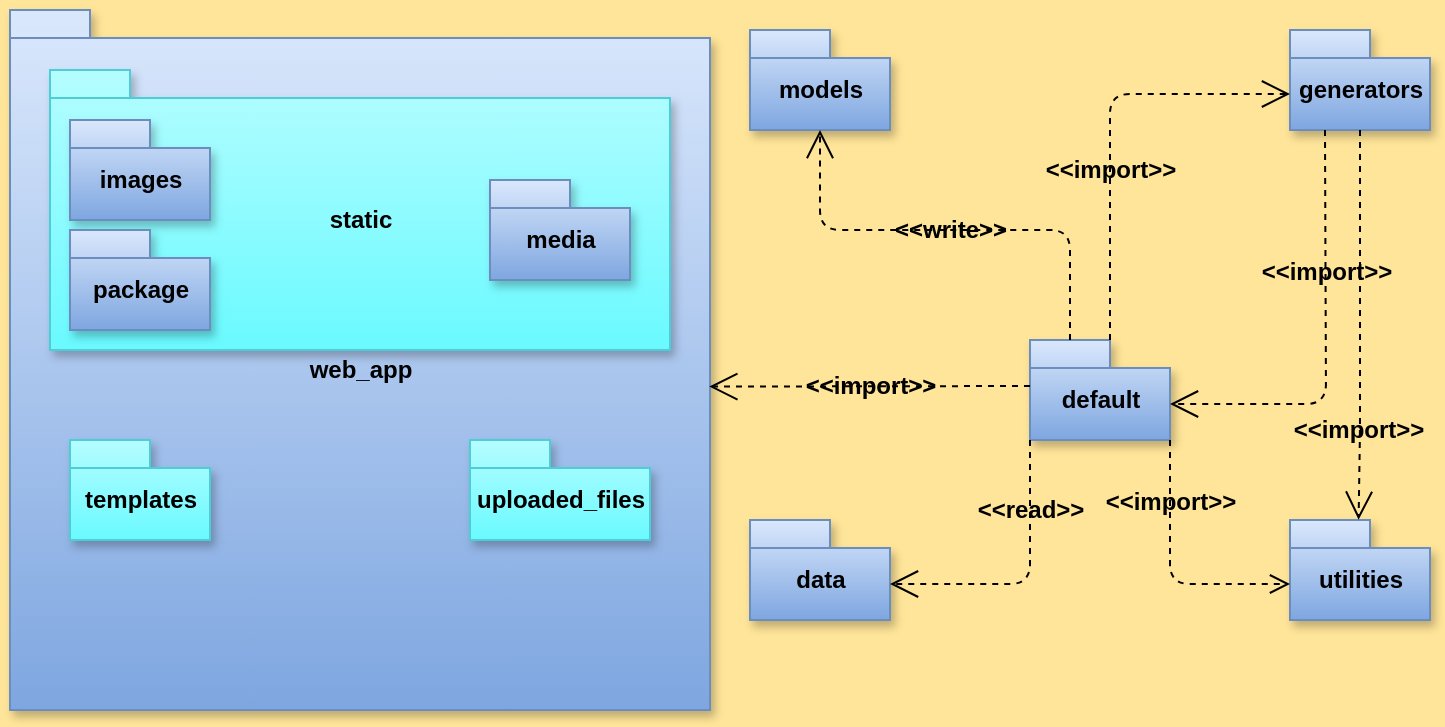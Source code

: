 <mxfile version="12.2.2" type="device" pages="1"><diagram id="_3cxHjP8dTEg7yK83Jl5" name="Page-1"><mxGraphModel dx="842" dy="483" grid="1" gridSize="10" guides="1" tooltips="1" connect="1" arrows="1" fold="1" page="0" pageScale="1" pageWidth="850" pageHeight="1100" background="#FFE599" math="0" shadow="0"><root><mxCell id="0"/><mxCell id="1" parent="0"/><mxCell id="nvVXnjBFK2RBCTYE7WEM-3" value="utilities" style="shape=folder;fontStyle=1;spacingTop=10;tabWidth=40;tabHeight=14;tabPosition=left;html=1;gradientColor=#7ea6e0;fillColor=#dae8fc;strokeColor=#6c8ebf;shadow=1;" parent="1" vertex="1"><mxGeometry x="760" y="485" width="70" height="50" as="geometry"/></mxCell><mxCell id="nvVXnjBFK2RBCTYE7WEM-4" value="generators" style="shape=folder;fontStyle=1;spacingTop=10;tabWidth=40;tabHeight=14;tabPosition=left;html=1;gradientColor=#7ea6e0;fillColor=#dae8fc;strokeColor=#6c8ebf;shadow=1;fontSize=12;" parent="1" vertex="1"><mxGeometry x="760" y="240" width="70" height="50" as="geometry"/></mxCell><mxCell id="nvVXnjBFK2RBCTYE7WEM-5" value="&amp;lt;&amp;lt;import&amp;gt;&amp;gt;" style="endArrow=open;endSize=12;dashed=1;html=1;exitX=0.5;exitY=1;exitDx=0;exitDy=0;exitPerimeter=0;entryX=0.49;entryY=-0.003;entryDx=0;entryDy=0;entryPerimeter=0;fontSize=12;fontStyle=1;labelBackgroundColor=none;" parent="1" source="nvVXnjBFK2RBCTYE7WEM-4" target="nvVXnjBFK2RBCTYE7WEM-3" edge="1"><mxGeometry x="0.54" y="-1" width="160" relative="1" as="geometry"><mxPoint x="330" y="320" as="sourcePoint"/><mxPoint x="810" y="470" as="targetPoint"/><Array as="points"><mxPoint x="795" y="440"/></Array><mxPoint as="offset"/></mxGeometry></mxCell><mxCell id="nvVXnjBFK2RBCTYE7WEM-6" value="web_app" style="shape=folder;fontStyle=1;spacingTop=10;tabWidth=40;tabHeight=14;tabPosition=left;html=1;gradientColor=#7ea6e0;fillColor=#dae8fc;strokeColor=#6c8ebf;shadow=1;" parent="1" vertex="1"><mxGeometry x="120" y="230" width="350" height="350" as="geometry"/></mxCell><mxCell id="nvVXnjBFK2RBCTYE7WEM-7" value="static" style="shape=folder;fontStyle=1;spacingTop=10;tabWidth=40;tabHeight=14;tabPosition=left;html=1;gradientColor=#69FAFF;fillColor=#B5FDFF;strokeColor=#4FCDD6;shadow=1;" parent="1" vertex="1"><mxGeometry x="140" y="260" width="310" height="140" as="geometry"/></mxCell><mxCell id="nvVXnjBFK2RBCTYE7WEM-8" value="uploaded_files" style="shape=folder;fontStyle=1;spacingTop=10;tabWidth=40;tabHeight=14;tabPosition=left;html=1;gradientColor=#69FAFF;fillColor=#B5FDFF;strokeColor=#4FCDD6;shadow=1;" parent="1" vertex="1"><mxGeometry x="350" y="445" width="90" height="50" as="geometry"/></mxCell><mxCell id="nvVXnjBFK2RBCTYE7WEM-9" value="templates" style="shape=folder;fontStyle=1;spacingTop=10;tabWidth=40;tabHeight=14;tabPosition=left;html=1;gradientColor=#69FAFF;fillColor=#B5FDFF;strokeColor=#4FCDD6;shadow=1;" parent="1" vertex="1"><mxGeometry x="150" y="445" width="70" height="50" as="geometry"/></mxCell><mxCell id="nvVXnjBFK2RBCTYE7WEM-10" value="images" style="shape=folder;fontStyle=1;spacingTop=10;tabWidth=40;tabHeight=14;tabPosition=left;html=1;gradientColor=#7ea6e0;fillColor=#dae8fc;strokeColor=#6c8ebf;shadow=1;" parent="1" vertex="1"><mxGeometry x="150" y="285" width="70" height="50" as="geometry"/></mxCell><mxCell id="nvVXnjBFK2RBCTYE7WEM-11" value="media" style="shape=folder;fontStyle=1;spacingTop=10;tabWidth=40;tabHeight=14;tabPosition=left;html=1;gradientColor=#7ea6e0;fillColor=#dae8fc;strokeColor=#6c8ebf;shadow=1;" parent="1" vertex="1"><mxGeometry x="360" y="315" width="70" height="50" as="geometry"/></mxCell><mxCell id="nvVXnjBFK2RBCTYE7WEM-12" value="package" style="shape=folder;fontStyle=1;spacingTop=10;tabWidth=40;tabHeight=14;tabPosition=left;html=1;gradientColor=#7ea6e0;fillColor=#dae8fc;strokeColor=#6c8ebf;shadow=1;" parent="1" vertex="1"><mxGeometry x="150" y="340" width="70" height="50" as="geometry"/></mxCell><mxCell id="nvVXnjBFK2RBCTYE7WEM-16" value="default" style="shape=folder;fontStyle=1;spacingTop=10;tabWidth=40;tabHeight=14;tabPosition=left;html=1;gradientColor=#7ea6e0;fillColor=#dae8fc;strokeColor=#6c8ebf;shadow=1;" parent="1" vertex="1"><mxGeometry x="630" y="395" width="70" height="50" as="geometry"/></mxCell><mxCell id="nvVXnjBFK2RBCTYE7WEM-17" value="&amp;lt;&amp;lt;import&amp;gt;&amp;gt;" style="endArrow=open;endSize=12;dashed=1;html=1;exitX=0.25;exitY=1;exitDx=0;exitDy=0;exitPerimeter=0;entryX=0;entryY=0;entryDx=70;entryDy=32;entryPerimeter=0;fontStyle=1;labelBackgroundColor=none;fontSize=12;" parent="1" source="nvVXnjBFK2RBCTYE7WEM-4" target="nvVXnjBFK2RBCTYE7WEM-16" edge="1"><mxGeometry x="-0.333" width="160" relative="1" as="geometry"><mxPoint x="600" y="330" as="sourcePoint"/><mxPoint x="760" y="330" as="targetPoint"/><Array as="points"><mxPoint x="778" y="427"/></Array><mxPoint as="offset"/></mxGeometry></mxCell><mxCell id="nvVXnjBFK2RBCTYE7WEM-18" value="&amp;lt;&amp;lt;import&amp;gt;&amp;gt;" style="html=1;verticalAlign=bottom;endArrow=open;dashed=1;endSize=8;entryX=0;entryY=0;entryDx=0;entryDy=32;entryPerimeter=0;exitX=0;exitY=0;exitDx=70;exitDy=50;exitPerimeter=0;labelBackgroundColor=none;fontStyle=1;fontSize=12;" parent="1" source="nvVXnjBFK2RBCTYE7WEM-16" target="nvVXnjBFK2RBCTYE7WEM-3" edge="1"><mxGeometry x="-0.401" relative="1" as="geometry"><mxPoint x="680" y="460" as="sourcePoint"/><mxPoint x="560" y="390" as="targetPoint"/><Array as="points"><mxPoint x="700" y="517"/></Array><mxPoint as="offset"/></mxGeometry></mxCell><mxCell id="nvVXnjBFK2RBCTYE7WEM-19" value="data" style="shape=folder;fontStyle=1;spacingTop=10;tabWidth=40;tabHeight=14;tabPosition=left;html=1;gradientColor=#7ea6e0;fillColor=#dae8fc;strokeColor=#6c8ebf;shadow=1;" parent="1" vertex="1"><mxGeometry x="490" y="485" width="70" height="50" as="geometry"/></mxCell><mxCell id="nvVXnjBFK2RBCTYE7WEM-20" value="&amp;lt;&amp;lt;read&amp;gt;&amp;gt;" style="endArrow=open;endSize=12;dashed=1;html=1;exitX=0;exitY=0;exitDx=0;exitDy=50;exitPerimeter=0;entryX=0;entryY=0;entryDx=70;entryDy=32;entryPerimeter=0;fontStyle=1;fontSize=12;labelBackgroundColor=none;" parent="1" source="nvVXnjBFK2RBCTYE7WEM-16" target="nvVXnjBFK2RBCTYE7WEM-19" edge="1"><mxGeometry x="-0.507" width="160" relative="1" as="geometry"><mxPoint x="540" y="520" as="sourcePoint"/><mxPoint x="600" y="540" as="targetPoint"/><Array as="points"><mxPoint x="630" y="517"/></Array><mxPoint as="offset"/></mxGeometry></mxCell><mxCell id="nvVXnjBFK2RBCTYE7WEM-22" value="&amp;lt;&amp;lt;import&amp;gt;&amp;gt;" style="endArrow=open;endSize=12;dashed=1;html=1;entryX=0;entryY=0;entryDx=0;entryDy=32;entryPerimeter=0;exitX=0;exitY=0;exitDx=40;exitDy=0;exitPerimeter=0;fontStyle=1;labelBackgroundColor=none;fontSize=12;" parent="1" source="nvVXnjBFK2RBCTYE7WEM-16" target="nvVXnjBFK2RBCTYE7WEM-4" edge="1"><mxGeometry x="-0.202" width="160" relative="1" as="geometry"><mxPoint x="710" y="340" as="sourcePoint"/><mxPoint x="760" y="160" as="targetPoint"/><Array as="points"><mxPoint x="670" y="340"/><mxPoint x="670" y="272"/></Array><mxPoint as="offset"/></mxGeometry></mxCell><mxCell id="nvVXnjBFK2RBCTYE7WEM-24" value="models" style="shape=folder;fontStyle=1;spacingTop=10;tabWidth=40;tabHeight=14;tabPosition=left;html=1;gradientColor=#7ea6e0;fillColor=#dae8fc;strokeColor=#6c8ebf;shadow=1;" parent="1" vertex="1"><mxGeometry x="490" y="240" width="70" height="50" as="geometry"/></mxCell><mxCell id="nvVXnjBFK2RBCTYE7WEM-23" value="&amp;lt;&amp;lt;import&amp;gt;&amp;gt;" style="endArrow=open;endSize=12;dashed=1;html=1;exitX=0;exitY=0;exitDx=0;exitDy=23;exitPerimeter=0;entryX=0.999;entryY=0.538;entryDx=0;entryDy=0;entryPerimeter=0;labelBackgroundColor=none;fontStyle=1;fontSize=12;" parent="1" source="nvVXnjBFK2RBCTYE7WEM-16" target="nvVXnjBFK2RBCTYE7WEM-6" edge="1"><mxGeometry x="-0.002" width="160" relative="1" as="geometry"><mxPoint x="400" y="170" as="sourcePoint"/><mxPoint x="560" y="170" as="targetPoint"/><mxPoint as="offset"/></mxGeometry></mxCell><mxCell id="BMHuC8laJdIL5J3StcEa-3" value="&amp;lt;&amp;lt;write&amp;gt;&amp;gt;" style="endArrow=open;endSize=12;dashed=1;html=1;entryX=0.5;entryY=1;entryDx=0;entryDy=0;entryPerimeter=0;exitX=0;exitY=0;exitDx=20;exitDy=0;exitPerimeter=0;fontStyle=1;fontSize=12;labelBackgroundColor=none;" edge="1" parent="1" source="nvVXnjBFK2RBCTYE7WEM-16" target="nvVXnjBFK2RBCTYE7WEM-24"><mxGeometry width="160" relative="1" as="geometry"><mxPoint x="600" y="400" as="sourcePoint"/><mxPoint x="685.0" y="295" as="targetPoint"/><Array as="points"><mxPoint x="650" y="340"/><mxPoint x="525" y="340"/></Array><mxPoint as="offset"/></mxGeometry></mxCell></root></mxGraphModel></diagram></mxfile>